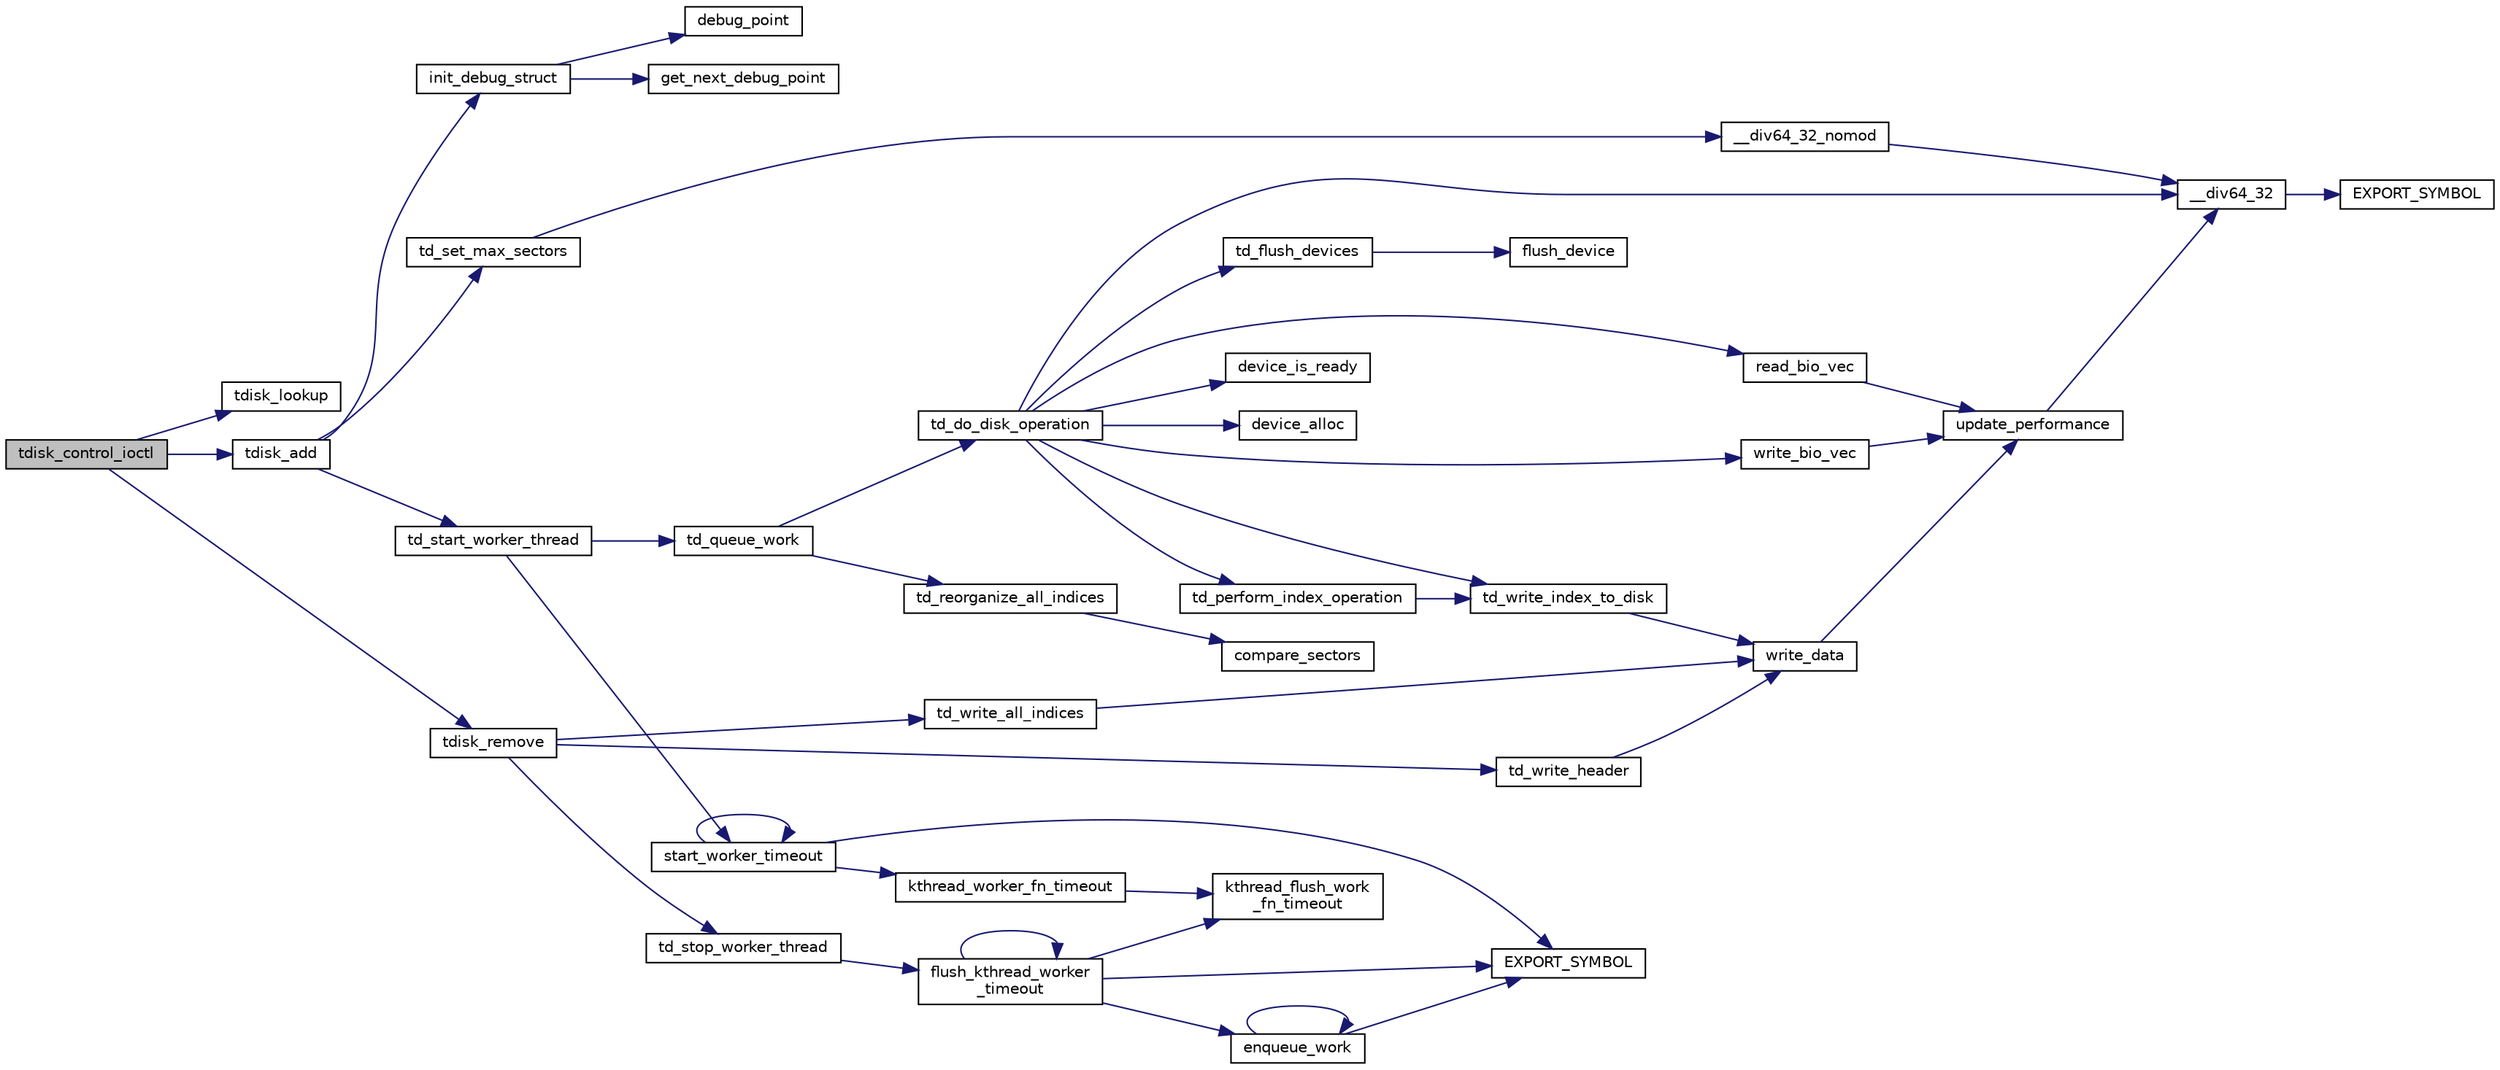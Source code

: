 digraph "tdisk_control_ioctl"
{
  edge [fontname="Helvetica",fontsize="10",labelfontname="Helvetica",labelfontsize="10"];
  node [fontname="Helvetica",fontsize="10",shape=record];
  rankdir="LR";
  Node1 [label="tdisk_control_ioctl",height=0.2,width=0.4,color="black", fillcolor="grey75", style="filled", fontcolor="black"];
  Node1 -> Node2 [color="midnightblue",fontsize="10",style="solid",fontname="Helvetica"];
  Node2 [label="tdisk_lookup",height=0.2,width=0.4,color="black", fillcolor="white", style="filled",URL="$tdisk_8c.html#a78c187c25686e89762a64ab261230582",tooltip="This function returns the tDisk for the given minor number. "];
  Node1 -> Node3 [color="midnightblue",fontsize="10",style="solid",fontname="Helvetica"];
  Node3 [label="tdisk_add",height=0.2,width=0.4,color="black", fillcolor="white", style="filled",URL="$tdisk_8c.html#a6c53d0df224dc35a87c3d60e4ec2f055",tooltip="This function creates a new tDisk with the given minor number, and blocksize. "];
  Node3 -> Node4 [color="midnightblue",fontsize="10",style="solid",fontname="Helvetica"];
  Node4 [label="td_set_max_sectors",height=0.2,width=0.4,color="black", fillcolor="white", style="filled",URL="$tdisk_8c.html#ae660b62d97f779b17ec9cf9341f99aa2",tooltip="This function is used to resize the sector indices. "];
  Node4 -> Node5 [color="midnightblue",fontsize="10",style="solid",fontname="Helvetica"];
  Node5 [label="__div64_32_nomod",height=0.2,width=0.4,color="black", fillcolor="white", style="filled",URL="$helpers_8h.html#a30e8683972fa03c8b2d7293f277f7b67",tooltip="This function simply returns the division result of the numbers and omits the mod. "];
  Node5 -> Node6 [color="midnightblue",fontsize="10",style="solid",fontname="Helvetica"];
  Node6 [label="__div64_32",height=0.2,width=0.4,color="black", fillcolor="white", style="filled",URL="$helpers_8c.html#aff7dbb9c60a4d1c2a3648918d7d083e6"];
  Node6 -> Node7 [color="midnightblue",fontsize="10",style="solid",fontname="Helvetica"];
  Node7 [label="EXPORT_SYMBOL",height=0.2,width=0.4,color="black", fillcolor="white", style="filled",URL="$helpers_8c.html#a6b260ca72a53d15fc7e64d9b70d46d96"];
  Node3 -> Node8 [color="midnightblue",fontsize="10",style="solid",fontname="Helvetica"];
  Node8 [label="td_start_worker_thread",height=0.2,width=0.4,color="black", fillcolor="white", style="filled",URL="$tdisk_8c.html#a024a1e7b7f78593a99cb43ce8d1402c8",tooltip="This is just a hack in case the kernel was compiled with CONFIG_DEBUG_LOCK_ALLOC. ..."];
  Node8 -> Node9 [color="midnightblue",fontsize="10",style="solid",fontname="Helvetica"];
  Node9 [label="td_queue_work",height=0.2,width=0.4,color="black", fillcolor="white", style="filled",URL="$tdisk_8c.html#a1ac1c2ec899d11e9f93e8d94ae33faff",tooltip="This is the actual worker function which is called by the worker thread. "];
  Node9 -> Node10 [color="midnightblue",fontsize="10",style="solid",fontname="Helvetica"];
  Node10 [label="td_do_disk_operation",height=0.2,width=0.4,color="black", fillcolor="white", style="filled",URL="$tdisk_8c.html#aa3d78e85e0eb26deae43a19adc91413e",tooltip="This function does the actual device operations. "];
  Node10 -> Node11 [color="midnightblue",fontsize="10",style="solid",fontname="Helvetica"];
  Node11 [label="td_flush_devices",height=0.2,width=0.4,color="black", fillcolor="white", style="filled",URL="$tdisk_8c.html#ab2ac2de6430027382248318b34364d2b",tooltip="Flushes the underlying devices of the tDisk. "];
  Node11 -> Node12 [color="midnightblue",fontsize="10",style="solid",fontname="Helvetica"];
  Node12 [label="flush_device",height=0.2,width=0.4,color="black", fillcolor="white", style="filled",URL="$tdisk__device__operations_8h.html#a0637c1cf3cedbdcd2dfeb4c93907cf14",tooltip="Generic function that flushes a device. "];
  Node10 -> Node6 [color="midnightblue",fontsize="10",style="solid",fontname="Helvetica"];
  Node10 -> Node13 [color="midnightblue",fontsize="10",style="solid",fontname="Helvetica"];
  Node13 [label="td_perform_index_operation",height=0.2,width=0.4,color="black", fillcolor="white", style="filled",URL="$tdisk_8c.html#a1050db79753eb77efec01765efd1e66f",tooltip="Performs the given index operation. "];
  Node13 -> Node14 [color="midnightblue",fontsize="10",style="solid",fontname="Helvetica"];
  Node14 [label="td_write_index_to_disk",height=0.2,width=0.4,color="black", fillcolor="white", style="filled",URL="$tdisk_8c.html#a97861b5c4ef4f2807d29ef1f1c74fe64",tooltip="Writes the given sector index to the given internal device. "];
  Node14 -> Node15 [color="midnightblue",fontsize="10",style="solid",fontname="Helvetica"];
  Node15 [label="write_data",height=0.2,width=0.4,color="black", fillcolor="white", style="filled",URL="$tdisk__device__operations_8h.html#a7416ee55b81815dc405f452977f280f1",tooltip="tDisk Driver "];
  Node15 -> Node16 [color="midnightblue",fontsize="10",style="solid",fontname="Helvetica"];
  Node16 [label="update_performance",height=0.2,width=0.4,color="black", fillcolor="white", style="filled",URL="$tdisk__performance_8h.html#ae00201ef33f2b28f394b7e60f29f1452",tooltip="This function updates the performance data of the given performacen data. "];
  Node16 -> Node6 [color="midnightblue",fontsize="10",style="solid",fontname="Helvetica"];
  Node10 -> Node14 [color="midnightblue",fontsize="10",style="solid",fontname="Helvetica"];
  Node10 -> Node17 [color="midnightblue",fontsize="10",style="solid",fontname="Helvetica"];
  Node17 [label="device_is_ready",height=0.2,width=0.4,color="black", fillcolor="white", style="filled",URL="$tdisk__device__operations_8h.html#a6634c65571b6a9594cb1dad4fd62d95e",tooltip="Generic function that checks if a device is ready or not. "];
  Node10 -> Node18 [color="midnightblue",fontsize="10",style="solid",fontname="Helvetica"];
  Node18 [label="device_alloc",height=0.2,width=0.4,color="black", fillcolor="white", style="filled",URL="$tdisk__device__operations_8h.html#afd71ce89b7266b5ec95db67cca456e70",tooltip="Generic function that allocs space on a device. "];
  Node10 -> Node19 [color="midnightblue",fontsize="10",style="solid",fontname="Helvetica"];
  Node19 [label="write_bio_vec",height=0.2,width=0.4,color="black", fillcolor="white", style="filled",URL="$tdisk__device__operations_8h.html#a29930d5031aca4da37a5d1bf41a7e55f",tooltip="Generic function that writes a bio_vec to a device. "];
  Node19 -> Node16 [color="midnightblue",fontsize="10",style="solid",fontname="Helvetica"];
  Node10 -> Node20 [color="midnightblue",fontsize="10",style="solid",fontname="Helvetica"];
  Node20 [label="read_bio_vec",height=0.2,width=0.4,color="black", fillcolor="white", style="filled",URL="$tdisk__device__operations_8h.html#a1efd2d4f27fce5d5f531ca6740da6421",tooltip="Generic function that reads a bio_vec from a device. "];
  Node20 -> Node16 [color="midnightblue",fontsize="10",style="solid",fontname="Helvetica"];
  Node9 -> Node21 [color="midnightblue",fontsize="10",style="solid",fontname="Helvetica"];
  Node21 [label="td_reorganize_all_indices",height=0.2,width=0.4,color="black", fillcolor="white", style="filled",URL="$tdisk_8c.html#ac7c9f870d85abfae3b133fed4eca5de5",tooltip="This function sorts all the sector indices This is useful at the loading time. "];
  Node21 -> Node22 [color="midnightblue",fontsize="10",style="solid",fontname="Helvetica"];
  Node22 [label="compare_sectors",height=0.2,width=0.4,color="black", fillcolor="white", style="filled",URL="$tdisk_8c.html#abdc38fdf61e493959217022373ff7390"];
  Node8 -> Node23 [color="midnightblue",fontsize="10",style="solid",fontname="Helvetica"];
  Node23 [label="start_worker_timeout",height=0.2,width=0.4,color="black", fillcolor="white", style="filled",URL="$worker__timeout_8c.html#a3e91f40215229e96969d238f7586d6b6",tooltip="This function is used to initialize the timeout worker. "];
  Node23 -> Node24 [color="midnightblue",fontsize="10",style="solid",fontname="Helvetica"];
  Node24 [label="kthread_worker_fn_timeout",height=0.2,width=0.4,color="black", fillcolor="white", style="filled",URL="$worker__timeout_8c.html#aeeaf145beeced418bedd6922339af97c",tooltip="This function is more or less copied from the linux kernel version except that it is able to wake up ..."];
  Node24 -> Node25 [color="midnightblue",fontsize="10",style="solid",fontname="Helvetica"];
  Node25 [label="kthread_flush_work\l_fn_timeout",height=0.2,width=0.4,color="black", fillcolor="white", style="filled",URL="$worker__timeout_8c.html#a9cb5d7f5650cedfe0249a116d574ed76",tooltip="This function is called for the flush work. "];
  Node23 -> Node26 [color="midnightblue",fontsize="10",style="solid",fontname="Helvetica"];
  Node26 [label="EXPORT_SYMBOL",height=0.2,width=0.4,color="black", fillcolor="white", style="filled",URL="$worker__timeout_8c.html#a62b9c89dd0ee9cfa04c1b1eabd734db9"];
  Node23 -> Node23 [color="midnightblue",fontsize="10",style="solid",fontname="Helvetica"];
  Node3 -> Node27 [color="midnightblue",fontsize="10",style="solid",fontname="Helvetica"];
  Node27 [label="init_debug_struct",height=0.2,width=0.4,color="black", fillcolor="white", style="filled",URL="$tdisk__debug_8h.html#a9c90c413b7c60e2b2604351efadf7d7f",tooltip="Initializes a debug struct. "];
  Node27 -> Node28 [color="midnightblue",fontsize="10",style="solid",fontname="Helvetica"];
  Node28 [label="debug_point",height=0.2,width=0.4,color="black", fillcolor="white", style="filled",URL="$tdisk__debug_8h.html#a5826094d489fbe2ae739a8d271bdf62a",tooltip="This function is called by the DEBUG_POINT macro. "];
  Node27 -> Node29 [color="midnightblue",fontsize="10",style="solid",fontname="Helvetica"];
  Node29 [label="get_next_debug_point",height=0.2,width=0.4,color="black", fillcolor="white", style="filled",URL="$tdisk__debug_8h.html#a6d486f45c45f8974a643d740ffee05ed",tooltip="Retrieves the next debug info. "];
  Node1 -> Node30 [color="midnightblue",fontsize="10",style="solid",fontname="Helvetica"];
  Node30 [label="tdisk_remove",height=0.2,width=0.4,color="black", fillcolor="white", style="filled",URL="$tdisk_8c.html#acd5e2f82be480bdbf9f7495bc9263ca9",tooltip="This function is called to remove a tDisk. "];
  Node30 -> Node31 [color="midnightblue",fontsize="10",style="solid",fontname="Helvetica"];
  Node31 [label="td_stop_worker_thread",height=0.2,width=0.4,color="black", fillcolor="white", style="filled",URL="$tdisk_8c.html#a28059be4f864c9f6afaaebb5143b29a6",tooltip="Stops the worker thread. "];
  Node31 -> Node32 [color="midnightblue",fontsize="10",style="solid",fontname="Helvetica"];
  Node32 [label="flush_kthread_worker\l_timeout",height=0.2,width=0.4,color="black", fillcolor="white", style="filled",URL="$worker__timeout_8c.html#a667bdbacc0627bd22a46710e5eb66c0b",tooltip="Flushes the given worker thread. "];
  Node32 -> Node25 [color="midnightblue",fontsize="10",style="solid",fontname="Helvetica"];
  Node32 -> Node33 [color="midnightblue",fontsize="10",style="solid",fontname="Helvetica"];
  Node33 [label="enqueue_work",height=0.2,width=0.4,color="black", fillcolor="white", style="filled",URL="$worker__timeout_8c.html#a28894745c062aff814a8438ca2342fc1",tooltip="This function is used to insert a work into the wor queue. "];
  Node33 -> Node26 [color="midnightblue",fontsize="10",style="solid",fontname="Helvetica"];
  Node33 -> Node33 [color="midnightblue",fontsize="10",style="solid",fontname="Helvetica"];
  Node32 -> Node26 [color="midnightblue",fontsize="10",style="solid",fontname="Helvetica"];
  Node32 -> Node32 [color="midnightblue",fontsize="10",style="solid",fontname="Helvetica"];
  Node30 -> Node34 [color="midnightblue",fontsize="10",style="solid",fontname="Helvetica"];
  Node34 [label="td_write_header",height=0.2,width=0.4,color="black", fillcolor="white", style="filled",URL="$tdisk_8c.html#a3bf9aa5806e550a172fad50351f00d43",tooltip="Writes the td header to the given device and measures the disk performance if perf != NULL..."];
  Node34 -> Node15 [color="midnightblue",fontsize="10",style="solid",fontname="Helvetica"];
  Node30 -> Node35 [color="midnightblue",fontsize="10",style="solid",fontname="Helvetica"];
  Node35 [label="td_write_all_indices",height=0.2,width=0.4,color="black", fillcolor="white", style="filled",URL="$tdisk_8c.html#a3d3def15917c648547ea4e4ab3394317",tooltip="Writes all the sector indices to the device. "];
  Node35 -> Node15 [color="midnightblue",fontsize="10",style="solid",fontname="Helvetica"];
}
